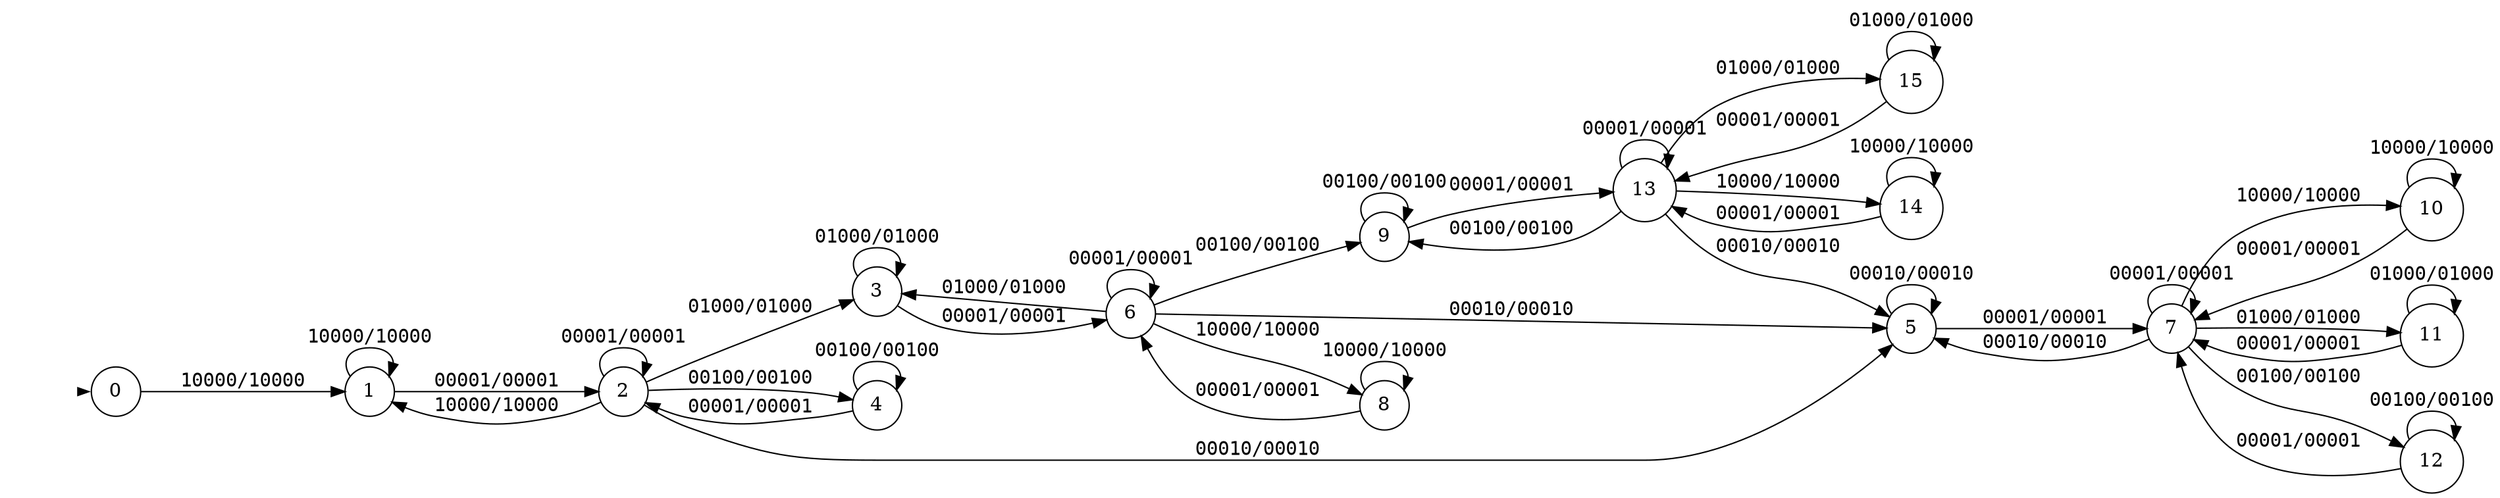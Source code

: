 digraph""{graph[rankdir=LR,ranksep=0.8,nodesep=0.2];node[shape=circle];edge[fontname=mono];init[shape=point,style=invis];0[label="0"];1[label="1"];2[label="2"];3[label="3"];4[label="4"];5[label="5"];6[label="6"];7[label="7"];8[label="8"];9[label="9"];10[label="10"];11[label="11"];12[label="12"];13[label="13"];14[label="14"];15[label="15"];init->0[penwidth=0,tooltip="initialstate"];0->1[label="10000/10000\l",labeltooltip="s1&#8743;&#172;s2&#8743;&#172;s3&#8743;&#172;s4&#8743;&#172;s5/r1&#8743;&#172;r2&#8743;&#172;r3&#8743;&#172;r4&#8743;&#172;r5&#10;"];1->1[label="10000/10000\l",labeltooltip="s1&#8743;&#172;s2&#8743;&#172;s3&#8743;&#172;s4&#8743;&#172;s5/r1&#8743;&#172;r2&#8743;&#172;r3&#8743;&#172;r4&#8743;&#172;r5&#10;"];1->2[label="00001/00001\l",labeltooltip="&#172;s1&#8743;&#172;s2&#8743;&#172;s3&#8743;&#172;s4&#8743;s5/&#172;r1&#8743;&#172;r2&#8743;&#172;r3&#8743;&#172;r4&#8743;r5&#10;"];2->1[label="10000/10000\l",labeltooltip="s1&#8743;&#172;s2&#8743;&#172;s3&#8743;&#172;s4&#8743;&#172;s5/r1&#8743;&#172;r2&#8743;&#172;r3&#8743;&#172;r4&#8743;&#172;r5&#10;"];2->2[label="00001/00001\l",labeltooltip="&#172;s1&#8743;&#172;s2&#8743;&#172;s3&#8743;&#172;s4&#8743;s5/&#172;r1&#8743;&#172;r2&#8743;&#172;r3&#8743;&#172;r4&#8743;r5&#10;"];2->3[label="01000/01000\l",labeltooltip="&#172;s1&#8743;s2&#8743;&#172;s3&#8743;&#172;s4&#8743;&#172;s5/&#172;r1&#8743;r2&#8743;&#172;r3&#8743;&#172;r4&#8743;&#172;r5&#10;"];2->4[label="00100/00100\l",labeltooltip="&#172;s1&#8743;&#172;s2&#8743;s3&#8743;&#172;s4&#8743;&#172;s5/&#172;r1&#8743;&#172;r2&#8743;r3&#8743;&#172;r4&#8743;&#172;r5&#10;"];2->5[label="00010/00010\l",labeltooltip="&#172;s1&#8743;&#172;s2&#8743;&#172;s3&#8743;s4&#8743;&#172;s5/&#172;r1&#8743;&#172;r2&#8743;&#172;r3&#8743;r4&#8743;&#172;r5&#10;"];3->3[label="01000/01000\l",labeltooltip="&#172;s1&#8743;s2&#8743;&#172;s3&#8743;&#172;s4&#8743;&#172;s5/&#172;r1&#8743;r2&#8743;&#172;r3&#8743;&#172;r4&#8743;&#172;r5&#10;"];3->6[label="00001/00001\l",labeltooltip="&#172;s1&#8743;&#172;s2&#8743;&#172;s3&#8743;&#172;s4&#8743;s5/&#172;r1&#8743;&#172;r2&#8743;&#172;r3&#8743;&#172;r4&#8743;r5&#10;"];4->2[label="00001/00001\l",labeltooltip="&#172;s1&#8743;&#172;s2&#8743;&#172;s3&#8743;&#172;s4&#8743;s5/&#172;r1&#8743;&#172;r2&#8743;&#172;r3&#8743;&#172;r4&#8743;r5&#10;"];4->4[label="00100/00100\l",labeltooltip="&#172;s1&#8743;&#172;s2&#8743;s3&#8743;&#172;s4&#8743;&#172;s5/&#172;r1&#8743;&#172;r2&#8743;r3&#8743;&#172;r4&#8743;&#172;r5&#10;"];5->5[label="00010/00010\l",labeltooltip="&#172;s1&#8743;&#172;s2&#8743;&#172;s3&#8743;s4&#8743;&#172;s5/&#172;r1&#8743;&#172;r2&#8743;&#172;r3&#8743;r4&#8743;&#172;r5&#10;"];5->7[label="00001/00001\l",labeltooltip="&#172;s1&#8743;&#172;s2&#8743;&#172;s3&#8743;&#172;s4&#8743;s5/&#172;r1&#8743;&#172;r2&#8743;&#172;r3&#8743;&#172;r4&#8743;r5&#10;"];6->3[label="01000/01000\l",labeltooltip="&#172;s1&#8743;s2&#8743;&#172;s3&#8743;&#172;s4&#8743;&#172;s5/&#172;r1&#8743;r2&#8743;&#172;r3&#8743;&#172;r4&#8743;&#172;r5&#10;"];6->5[label="00010/00010\l",labeltooltip="&#172;s1&#8743;&#172;s2&#8743;&#172;s3&#8743;s4&#8743;&#172;s5/&#172;r1&#8743;&#172;r2&#8743;&#172;r3&#8743;r4&#8743;&#172;r5&#10;"];6->6[label="00001/00001\l",labeltooltip="&#172;s1&#8743;&#172;s2&#8743;&#172;s3&#8743;&#172;s4&#8743;s5/&#172;r1&#8743;&#172;r2&#8743;&#172;r3&#8743;&#172;r4&#8743;r5&#10;"];6->8[label="10000/10000\l",labeltooltip="s1&#8743;&#172;s2&#8743;&#172;s3&#8743;&#172;s4&#8743;&#172;s5/r1&#8743;&#172;r2&#8743;&#172;r3&#8743;&#172;r4&#8743;&#172;r5&#10;"];6->9[label="00100/00100\l",labeltooltip="&#172;s1&#8743;&#172;s2&#8743;s3&#8743;&#172;s4&#8743;&#172;s5/&#172;r1&#8743;&#172;r2&#8743;r3&#8743;&#172;r4&#8743;&#172;r5&#10;"];7->5[label="00010/00010\l",labeltooltip="&#172;s1&#8743;&#172;s2&#8743;&#172;s3&#8743;s4&#8743;&#172;s5/&#172;r1&#8743;&#172;r2&#8743;&#172;r3&#8743;r4&#8743;&#172;r5&#10;"];7->7[label="00001/00001\l",labeltooltip="&#172;s1&#8743;&#172;s2&#8743;&#172;s3&#8743;&#172;s4&#8743;s5/&#172;r1&#8743;&#172;r2&#8743;&#172;r3&#8743;&#172;r4&#8743;r5&#10;"];7->10[label="10000/10000\l",labeltooltip="s1&#8743;&#172;s2&#8743;&#172;s3&#8743;&#172;s4&#8743;&#172;s5/r1&#8743;&#172;r2&#8743;&#172;r3&#8743;&#172;r4&#8743;&#172;r5&#10;"];7->11[label="01000/01000\l",labeltooltip="&#172;s1&#8743;s2&#8743;&#172;s3&#8743;&#172;s4&#8743;&#172;s5/&#172;r1&#8743;r2&#8743;&#172;r3&#8743;&#172;r4&#8743;&#172;r5&#10;"];7->12[label="00100/00100\l",labeltooltip="&#172;s1&#8743;&#172;s2&#8743;s3&#8743;&#172;s4&#8743;&#172;s5/&#172;r1&#8743;&#172;r2&#8743;r3&#8743;&#172;r4&#8743;&#172;r5&#10;"];8->6[label="00001/00001\l",labeltooltip="&#172;s1&#8743;&#172;s2&#8743;&#172;s3&#8743;&#172;s4&#8743;s5/&#172;r1&#8743;&#172;r2&#8743;&#172;r3&#8743;&#172;r4&#8743;r5&#10;"];8->8[label="10000/10000\l",labeltooltip="s1&#8743;&#172;s2&#8743;&#172;s3&#8743;&#172;s4&#8743;&#172;s5/r1&#8743;&#172;r2&#8743;&#172;r3&#8743;&#172;r4&#8743;&#172;r5&#10;"];9->9[label="00100/00100\l",labeltooltip="&#172;s1&#8743;&#172;s2&#8743;s3&#8743;&#172;s4&#8743;&#172;s5/&#172;r1&#8743;&#172;r2&#8743;r3&#8743;&#172;r4&#8743;&#172;r5&#10;"];9->13[label="00001/00001\l",labeltooltip="&#172;s1&#8743;&#172;s2&#8743;&#172;s3&#8743;&#172;s4&#8743;s5/&#172;r1&#8743;&#172;r2&#8743;&#172;r3&#8743;&#172;r4&#8743;r5&#10;"];10->7[label="00001/00001\l",labeltooltip="&#172;s1&#8743;&#172;s2&#8743;&#172;s3&#8743;&#172;s4&#8743;s5/&#172;r1&#8743;&#172;r2&#8743;&#172;r3&#8743;&#172;r4&#8743;r5&#10;"];10->10[label="10000/10000\l",labeltooltip="s1&#8743;&#172;s2&#8743;&#172;s3&#8743;&#172;s4&#8743;&#172;s5/r1&#8743;&#172;r2&#8743;&#172;r3&#8743;&#172;r4&#8743;&#172;r5&#10;"];11->7[label="00001/00001\l",labeltooltip="&#172;s1&#8743;&#172;s2&#8743;&#172;s3&#8743;&#172;s4&#8743;s5/&#172;r1&#8743;&#172;r2&#8743;&#172;r3&#8743;&#172;r4&#8743;r5&#10;"];11->11[label="01000/01000\l",labeltooltip="&#172;s1&#8743;s2&#8743;&#172;s3&#8743;&#172;s4&#8743;&#172;s5/&#172;r1&#8743;r2&#8743;&#172;r3&#8743;&#172;r4&#8743;&#172;r5&#10;"];12->7[label="00001/00001\l",labeltooltip="&#172;s1&#8743;&#172;s2&#8743;&#172;s3&#8743;&#172;s4&#8743;s5/&#172;r1&#8743;&#172;r2&#8743;&#172;r3&#8743;&#172;r4&#8743;r5&#10;"];12->12[label="00100/00100\l",labeltooltip="&#172;s1&#8743;&#172;s2&#8743;s3&#8743;&#172;s4&#8743;&#172;s5/&#172;r1&#8743;&#172;r2&#8743;r3&#8743;&#172;r4&#8743;&#172;r5&#10;"];13->5[label="00010/00010\l",labeltooltip="&#172;s1&#8743;&#172;s2&#8743;&#172;s3&#8743;s4&#8743;&#172;s5/&#172;r1&#8743;&#172;r2&#8743;&#172;r3&#8743;r4&#8743;&#172;r5&#10;"];13->9[label="00100/00100\l",labeltooltip="&#172;s1&#8743;&#172;s2&#8743;s3&#8743;&#172;s4&#8743;&#172;s5/&#172;r1&#8743;&#172;r2&#8743;r3&#8743;&#172;r4&#8743;&#172;r5&#10;"];13->13[label="00001/00001\l",labeltooltip="&#172;s1&#8743;&#172;s2&#8743;&#172;s3&#8743;&#172;s4&#8743;s5/&#172;r1&#8743;&#172;r2&#8743;&#172;r3&#8743;&#172;r4&#8743;r5&#10;"];13->14[label="10000/10000\l",labeltooltip="s1&#8743;&#172;s2&#8743;&#172;s3&#8743;&#172;s4&#8743;&#172;s5/r1&#8743;&#172;r2&#8743;&#172;r3&#8743;&#172;r4&#8743;&#172;r5&#10;"];13->15[label="01000/01000\l",labeltooltip="&#172;s1&#8743;s2&#8743;&#172;s3&#8743;&#172;s4&#8743;&#172;s5/&#172;r1&#8743;r2&#8743;&#172;r3&#8743;&#172;r4&#8743;&#172;r5&#10;"];14->13[label="00001/00001\l",labeltooltip="&#172;s1&#8743;&#172;s2&#8743;&#172;s3&#8743;&#172;s4&#8743;s5/&#172;r1&#8743;&#172;r2&#8743;&#172;r3&#8743;&#172;r4&#8743;r5&#10;"];14->14[label="10000/10000\l",labeltooltip="s1&#8743;&#172;s2&#8743;&#172;s3&#8743;&#172;s4&#8743;&#172;s5/r1&#8743;&#172;r2&#8743;&#172;r3&#8743;&#172;r4&#8743;&#172;r5&#10;"];15->13[label="00001/00001\l",labeltooltip="&#172;s1&#8743;&#172;s2&#8743;&#172;s3&#8743;&#172;s4&#8743;s5/&#172;r1&#8743;&#172;r2&#8743;&#172;r3&#8743;&#172;r4&#8743;r5&#10;"];15->15[label="01000/01000\l",labeltooltip="&#172;s1&#8743;s2&#8743;&#172;s3&#8743;&#172;s4&#8743;&#172;s5/&#172;r1&#8743;r2&#8743;&#172;r3&#8743;&#172;r4&#8743;&#172;r5&#10;"];}